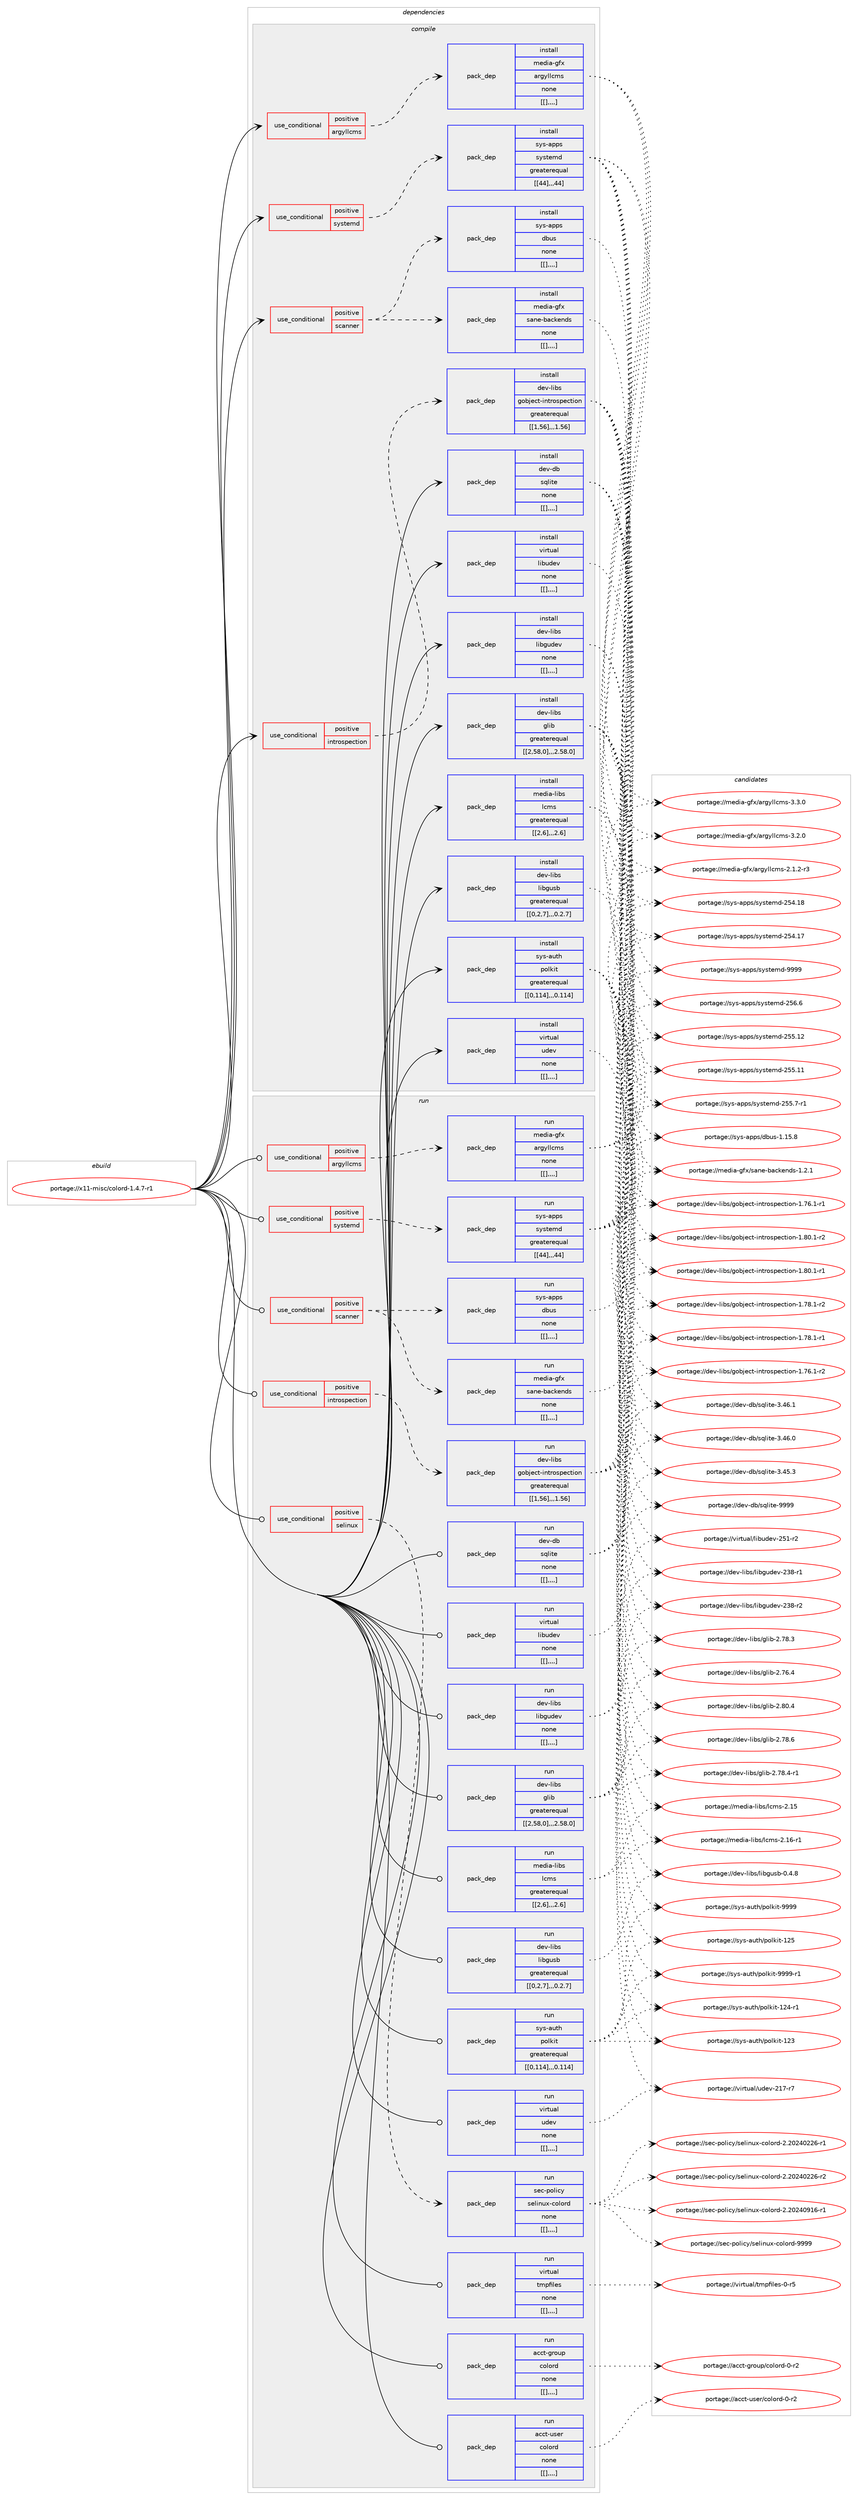 digraph prolog {

# *************
# Graph options
# *************

newrank=true;
concentrate=true;
compound=true;
graph [rankdir=LR,fontname=Helvetica,fontsize=10,ranksep=1.5];#, ranksep=2.5, nodesep=0.2];
edge  [arrowhead=vee];
node  [fontname=Helvetica,fontsize=10];

# **********
# The ebuild
# **********

subgraph cluster_leftcol {
color=gray;
label=<<i>ebuild</i>>;
id [label="portage://x11-misc/colord-1.4.7-r1", color=red, width=4, href="../x11-misc/colord-1.4.7-r1.svg"];
}

# ****************
# The dependencies
# ****************

subgraph cluster_midcol {
color=gray;
label=<<i>dependencies</i>>;
subgraph cluster_compile {
fillcolor="#eeeeee";
style=filled;
label=<<i>compile</i>>;
subgraph cond4728 {
dependency14401 [label=<<TABLE BORDER="0" CELLBORDER="1" CELLSPACING="0" CELLPADDING="4"><TR><TD ROWSPAN="3" CELLPADDING="10">use_conditional</TD></TR><TR><TD>positive</TD></TR><TR><TD>argyllcms</TD></TR></TABLE>>, shape=none, color=red];
subgraph pack9494 {
dependency14402 [label=<<TABLE BORDER="0" CELLBORDER="1" CELLSPACING="0" CELLPADDING="4" WIDTH="220"><TR><TD ROWSPAN="6" CELLPADDING="30">pack_dep</TD></TR><TR><TD WIDTH="110">install</TD></TR><TR><TD>media-gfx</TD></TR><TR><TD>argyllcms</TD></TR><TR><TD>none</TD></TR><TR><TD>[[],,,,]</TD></TR></TABLE>>, shape=none, color=blue];
}
dependency14401:e -> dependency14402:w [weight=20,style="dashed",arrowhead="vee"];
}
id:e -> dependency14401:w [weight=20,style="solid",arrowhead="vee"];
subgraph cond4729 {
dependency14403 [label=<<TABLE BORDER="0" CELLBORDER="1" CELLSPACING="0" CELLPADDING="4"><TR><TD ROWSPAN="3" CELLPADDING="10">use_conditional</TD></TR><TR><TD>positive</TD></TR><TR><TD>introspection</TD></TR></TABLE>>, shape=none, color=red];
subgraph pack9495 {
dependency14404 [label=<<TABLE BORDER="0" CELLBORDER="1" CELLSPACING="0" CELLPADDING="4" WIDTH="220"><TR><TD ROWSPAN="6" CELLPADDING="30">pack_dep</TD></TR><TR><TD WIDTH="110">install</TD></TR><TR><TD>dev-libs</TD></TR><TR><TD>gobject-introspection</TD></TR><TR><TD>greaterequal</TD></TR><TR><TD>[[1,56],,,1.56]</TD></TR></TABLE>>, shape=none, color=blue];
}
dependency14403:e -> dependency14404:w [weight=20,style="dashed",arrowhead="vee"];
}
id:e -> dependency14403:w [weight=20,style="solid",arrowhead="vee"];
subgraph cond4730 {
dependency14405 [label=<<TABLE BORDER="0" CELLBORDER="1" CELLSPACING="0" CELLPADDING="4"><TR><TD ROWSPAN="3" CELLPADDING="10">use_conditional</TD></TR><TR><TD>positive</TD></TR><TR><TD>scanner</TD></TR></TABLE>>, shape=none, color=red];
subgraph pack9496 {
dependency14406 [label=<<TABLE BORDER="0" CELLBORDER="1" CELLSPACING="0" CELLPADDING="4" WIDTH="220"><TR><TD ROWSPAN="6" CELLPADDING="30">pack_dep</TD></TR><TR><TD WIDTH="110">install</TD></TR><TR><TD>media-gfx</TD></TR><TR><TD>sane-backends</TD></TR><TR><TD>none</TD></TR><TR><TD>[[],,,,]</TD></TR></TABLE>>, shape=none, color=blue];
}
dependency14405:e -> dependency14406:w [weight=20,style="dashed",arrowhead="vee"];
subgraph pack9497 {
dependency14407 [label=<<TABLE BORDER="0" CELLBORDER="1" CELLSPACING="0" CELLPADDING="4" WIDTH="220"><TR><TD ROWSPAN="6" CELLPADDING="30">pack_dep</TD></TR><TR><TD WIDTH="110">install</TD></TR><TR><TD>sys-apps</TD></TR><TR><TD>dbus</TD></TR><TR><TD>none</TD></TR><TR><TD>[[],,,,]</TD></TR></TABLE>>, shape=none, color=blue];
}
dependency14405:e -> dependency14407:w [weight=20,style="dashed",arrowhead="vee"];
}
id:e -> dependency14405:w [weight=20,style="solid",arrowhead="vee"];
subgraph cond4731 {
dependency14408 [label=<<TABLE BORDER="0" CELLBORDER="1" CELLSPACING="0" CELLPADDING="4"><TR><TD ROWSPAN="3" CELLPADDING="10">use_conditional</TD></TR><TR><TD>positive</TD></TR><TR><TD>systemd</TD></TR></TABLE>>, shape=none, color=red];
subgraph pack9498 {
dependency14409 [label=<<TABLE BORDER="0" CELLBORDER="1" CELLSPACING="0" CELLPADDING="4" WIDTH="220"><TR><TD ROWSPAN="6" CELLPADDING="30">pack_dep</TD></TR><TR><TD WIDTH="110">install</TD></TR><TR><TD>sys-apps</TD></TR><TR><TD>systemd</TD></TR><TR><TD>greaterequal</TD></TR><TR><TD>[[44],,,44]</TD></TR></TABLE>>, shape=none, color=blue];
}
dependency14408:e -> dependency14409:w [weight=20,style="dashed",arrowhead="vee"];
}
id:e -> dependency14408:w [weight=20,style="solid",arrowhead="vee"];
subgraph pack9499 {
dependency14410 [label=<<TABLE BORDER="0" CELLBORDER="1" CELLSPACING="0" CELLPADDING="4" WIDTH="220"><TR><TD ROWSPAN="6" CELLPADDING="30">pack_dep</TD></TR><TR><TD WIDTH="110">install</TD></TR><TR><TD>dev-db</TD></TR><TR><TD>sqlite</TD></TR><TR><TD>none</TD></TR><TR><TD>[[],,,,]</TD></TR></TABLE>>, shape=none, color=blue];
}
id:e -> dependency14410:w [weight=20,style="solid",arrowhead="vee"];
subgraph pack9500 {
dependency14411 [label=<<TABLE BORDER="0" CELLBORDER="1" CELLSPACING="0" CELLPADDING="4" WIDTH="220"><TR><TD ROWSPAN="6" CELLPADDING="30">pack_dep</TD></TR><TR><TD WIDTH="110">install</TD></TR><TR><TD>dev-libs</TD></TR><TR><TD>glib</TD></TR><TR><TD>greaterequal</TD></TR><TR><TD>[[2,58,0],,,2.58.0]</TD></TR></TABLE>>, shape=none, color=blue];
}
id:e -> dependency14411:w [weight=20,style="solid",arrowhead="vee"];
subgraph pack9501 {
dependency14412 [label=<<TABLE BORDER="0" CELLBORDER="1" CELLSPACING="0" CELLPADDING="4" WIDTH="220"><TR><TD ROWSPAN="6" CELLPADDING="30">pack_dep</TD></TR><TR><TD WIDTH="110">install</TD></TR><TR><TD>dev-libs</TD></TR><TR><TD>libgudev</TD></TR><TR><TD>none</TD></TR><TR><TD>[[],,,,]</TD></TR></TABLE>>, shape=none, color=blue];
}
id:e -> dependency14412:w [weight=20,style="solid",arrowhead="vee"];
subgraph pack9502 {
dependency14413 [label=<<TABLE BORDER="0" CELLBORDER="1" CELLSPACING="0" CELLPADDING="4" WIDTH="220"><TR><TD ROWSPAN="6" CELLPADDING="30">pack_dep</TD></TR><TR><TD WIDTH="110">install</TD></TR><TR><TD>dev-libs</TD></TR><TR><TD>libgusb</TD></TR><TR><TD>greaterequal</TD></TR><TR><TD>[[0,2,7],,,0.2.7]</TD></TR></TABLE>>, shape=none, color=blue];
}
id:e -> dependency14413:w [weight=20,style="solid",arrowhead="vee"];
subgraph pack9503 {
dependency14414 [label=<<TABLE BORDER="0" CELLBORDER="1" CELLSPACING="0" CELLPADDING="4" WIDTH="220"><TR><TD ROWSPAN="6" CELLPADDING="30">pack_dep</TD></TR><TR><TD WIDTH="110">install</TD></TR><TR><TD>media-libs</TD></TR><TR><TD>lcms</TD></TR><TR><TD>greaterequal</TD></TR><TR><TD>[[2,6],,,2.6]</TD></TR></TABLE>>, shape=none, color=blue];
}
id:e -> dependency14414:w [weight=20,style="solid",arrowhead="vee"];
subgraph pack9504 {
dependency14415 [label=<<TABLE BORDER="0" CELLBORDER="1" CELLSPACING="0" CELLPADDING="4" WIDTH="220"><TR><TD ROWSPAN="6" CELLPADDING="30">pack_dep</TD></TR><TR><TD WIDTH="110">install</TD></TR><TR><TD>sys-auth</TD></TR><TR><TD>polkit</TD></TR><TR><TD>greaterequal</TD></TR><TR><TD>[[0,114],,,0.114]</TD></TR></TABLE>>, shape=none, color=blue];
}
id:e -> dependency14415:w [weight=20,style="solid",arrowhead="vee"];
subgraph pack9505 {
dependency14416 [label=<<TABLE BORDER="0" CELLBORDER="1" CELLSPACING="0" CELLPADDING="4" WIDTH="220"><TR><TD ROWSPAN="6" CELLPADDING="30">pack_dep</TD></TR><TR><TD WIDTH="110">install</TD></TR><TR><TD>virtual</TD></TR><TR><TD>libudev</TD></TR><TR><TD>none</TD></TR><TR><TD>[[],,,,]</TD></TR></TABLE>>, shape=none, color=blue];
}
id:e -> dependency14416:w [weight=20,style="solid",arrowhead="vee"];
subgraph pack9506 {
dependency14417 [label=<<TABLE BORDER="0" CELLBORDER="1" CELLSPACING="0" CELLPADDING="4" WIDTH="220"><TR><TD ROWSPAN="6" CELLPADDING="30">pack_dep</TD></TR><TR><TD WIDTH="110">install</TD></TR><TR><TD>virtual</TD></TR><TR><TD>udev</TD></TR><TR><TD>none</TD></TR><TR><TD>[[],,,,]</TD></TR></TABLE>>, shape=none, color=blue];
}
id:e -> dependency14417:w [weight=20,style="solid",arrowhead="vee"];
}
subgraph cluster_compileandrun {
fillcolor="#eeeeee";
style=filled;
label=<<i>compile and run</i>>;
}
subgraph cluster_run {
fillcolor="#eeeeee";
style=filled;
label=<<i>run</i>>;
subgraph cond4732 {
dependency14418 [label=<<TABLE BORDER="0" CELLBORDER="1" CELLSPACING="0" CELLPADDING="4"><TR><TD ROWSPAN="3" CELLPADDING="10">use_conditional</TD></TR><TR><TD>positive</TD></TR><TR><TD>argyllcms</TD></TR></TABLE>>, shape=none, color=red];
subgraph pack9507 {
dependency14419 [label=<<TABLE BORDER="0" CELLBORDER="1" CELLSPACING="0" CELLPADDING="4" WIDTH="220"><TR><TD ROWSPAN="6" CELLPADDING="30">pack_dep</TD></TR><TR><TD WIDTH="110">run</TD></TR><TR><TD>media-gfx</TD></TR><TR><TD>argyllcms</TD></TR><TR><TD>none</TD></TR><TR><TD>[[],,,,]</TD></TR></TABLE>>, shape=none, color=blue];
}
dependency14418:e -> dependency14419:w [weight=20,style="dashed",arrowhead="vee"];
}
id:e -> dependency14418:w [weight=20,style="solid",arrowhead="odot"];
subgraph cond4733 {
dependency14420 [label=<<TABLE BORDER="0" CELLBORDER="1" CELLSPACING="0" CELLPADDING="4"><TR><TD ROWSPAN="3" CELLPADDING="10">use_conditional</TD></TR><TR><TD>positive</TD></TR><TR><TD>introspection</TD></TR></TABLE>>, shape=none, color=red];
subgraph pack9508 {
dependency14421 [label=<<TABLE BORDER="0" CELLBORDER="1" CELLSPACING="0" CELLPADDING="4" WIDTH="220"><TR><TD ROWSPAN="6" CELLPADDING="30">pack_dep</TD></TR><TR><TD WIDTH="110">run</TD></TR><TR><TD>dev-libs</TD></TR><TR><TD>gobject-introspection</TD></TR><TR><TD>greaterequal</TD></TR><TR><TD>[[1,56],,,1.56]</TD></TR></TABLE>>, shape=none, color=blue];
}
dependency14420:e -> dependency14421:w [weight=20,style="dashed",arrowhead="vee"];
}
id:e -> dependency14420:w [weight=20,style="solid",arrowhead="odot"];
subgraph cond4734 {
dependency14422 [label=<<TABLE BORDER="0" CELLBORDER="1" CELLSPACING="0" CELLPADDING="4"><TR><TD ROWSPAN="3" CELLPADDING="10">use_conditional</TD></TR><TR><TD>positive</TD></TR><TR><TD>scanner</TD></TR></TABLE>>, shape=none, color=red];
subgraph pack9509 {
dependency14423 [label=<<TABLE BORDER="0" CELLBORDER="1" CELLSPACING="0" CELLPADDING="4" WIDTH="220"><TR><TD ROWSPAN="6" CELLPADDING="30">pack_dep</TD></TR><TR><TD WIDTH="110">run</TD></TR><TR><TD>media-gfx</TD></TR><TR><TD>sane-backends</TD></TR><TR><TD>none</TD></TR><TR><TD>[[],,,,]</TD></TR></TABLE>>, shape=none, color=blue];
}
dependency14422:e -> dependency14423:w [weight=20,style="dashed",arrowhead="vee"];
subgraph pack9510 {
dependency14424 [label=<<TABLE BORDER="0" CELLBORDER="1" CELLSPACING="0" CELLPADDING="4" WIDTH="220"><TR><TD ROWSPAN="6" CELLPADDING="30">pack_dep</TD></TR><TR><TD WIDTH="110">run</TD></TR><TR><TD>sys-apps</TD></TR><TR><TD>dbus</TD></TR><TR><TD>none</TD></TR><TR><TD>[[],,,,]</TD></TR></TABLE>>, shape=none, color=blue];
}
dependency14422:e -> dependency14424:w [weight=20,style="dashed",arrowhead="vee"];
}
id:e -> dependency14422:w [weight=20,style="solid",arrowhead="odot"];
subgraph cond4735 {
dependency14425 [label=<<TABLE BORDER="0" CELLBORDER="1" CELLSPACING="0" CELLPADDING="4"><TR><TD ROWSPAN="3" CELLPADDING="10">use_conditional</TD></TR><TR><TD>positive</TD></TR><TR><TD>selinux</TD></TR></TABLE>>, shape=none, color=red];
subgraph pack9511 {
dependency14426 [label=<<TABLE BORDER="0" CELLBORDER="1" CELLSPACING="0" CELLPADDING="4" WIDTH="220"><TR><TD ROWSPAN="6" CELLPADDING="30">pack_dep</TD></TR><TR><TD WIDTH="110">run</TD></TR><TR><TD>sec-policy</TD></TR><TR><TD>selinux-colord</TD></TR><TR><TD>none</TD></TR><TR><TD>[[],,,,]</TD></TR></TABLE>>, shape=none, color=blue];
}
dependency14425:e -> dependency14426:w [weight=20,style="dashed",arrowhead="vee"];
}
id:e -> dependency14425:w [weight=20,style="solid",arrowhead="odot"];
subgraph cond4736 {
dependency14427 [label=<<TABLE BORDER="0" CELLBORDER="1" CELLSPACING="0" CELLPADDING="4"><TR><TD ROWSPAN="3" CELLPADDING="10">use_conditional</TD></TR><TR><TD>positive</TD></TR><TR><TD>systemd</TD></TR></TABLE>>, shape=none, color=red];
subgraph pack9512 {
dependency14428 [label=<<TABLE BORDER="0" CELLBORDER="1" CELLSPACING="0" CELLPADDING="4" WIDTH="220"><TR><TD ROWSPAN="6" CELLPADDING="30">pack_dep</TD></TR><TR><TD WIDTH="110">run</TD></TR><TR><TD>sys-apps</TD></TR><TR><TD>systemd</TD></TR><TR><TD>greaterequal</TD></TR><TR><TD>[[44],,,44]</TD></TR></TABLE>>, shape=none, color=blue];
}
dependency14427:e -> dependency14428:w [weight=20,style="dashed",arrowhead="vee"];
}
id:e -> dependency14427:w [weight=20,style="solid",arrowhead="odot"];
subgraph pack9513 {
dependency14429 [label=<<TABLE BORDER="0" CELLBORDER="1" CELLSPACING="0" CELLPADDING="4" WIDTH="220"><TR><TD ROWSPAN="6" CELLPADDING="30">pack_dep</TD></TR><TR><TD WIDTH="110">run</TD></TR><TR><TD>acct-group</TD></TR><TR><TD>colord</TD></TR><TR><TD>none</TD></TR><TR><TD>[[],,,,]</TD></TR></TABLE>>, shape=none, color=blue];
}
id:e -> dependency14429:w [weight=20,style="solid",arrowhead="odot"];
subgraph pack9514 {
dependency14430 [label=<<TABLE BORDER="0" CELLBORDER="1" CELLSPACING="0" CELLPADDING="4" WIDTH="220"><TR><TD ROWSPAN="6" CELLPADDING="30">pack_dep</TD></TR><TR><TD WIDTH="110">run</TD></TR><TR><TD>acct-user</TD></TR><TR><TD>colord</TD></TR><TR><TD>none</TD></TR><TR><TD>[[],,,,]</TD></TR></TABLE>>, shape=none, color=blue];
}
id:e -> dependency14430:w [weight=20,style="solid",arrowhead="odot"];
subgraph pack9515 {
dependency14431 [label=<<TABLE BORDER="0" CELLBORDER="1" CELLSPACING="0" CELLPADDING="4" WIDTH="220"><TR><TD ROWSPAN="6" CELLPADDING="30">pack_dep</TD></TR><TR><TD WIDTH="110">run</TD></TR><TR><TD>dev-db</TD></TR><TR><TD>sqlite</TD></TR><TR><TD>none</TD></TR><TR><TD>[[],,,,]</TD></TR></TABLE>>, shape=none, color=blue];
}
id:e -> dependency14431:w [weight=20,style="solid",arrowhead="odot"];
subgraph pack9516 {
dependency14432 [label=<<TABLE BORDER="0" CELLBORDER="1" CELLSPACING="0" CELLPADDING="4" WIDTH="220"><TR><TD ROWSPAN="6" CELLPADDING="30">pack_dep</TD></TR><TR><TD WIDTH="110">run</TD></TR><TR><TD>dev-libs</TD></TR><TR><TD>glib</TD></TR><TR><TD>greaterequal</TD></TR><TR><TD>[[2,58,0],,,2.58.0]</TD></TR></TABLE>>, shape=none, color=blue];
}
id:e -> dependency14432:w [weight=20,style="solid",arrowhead="odot"];
subgraph pack9517 {
dependency14433 [label=<<TABLE BORDER="0" CELLBORDER="1" CELLSPACING="0" CELLPADDING="4" WIDTH="220"><TR><TD ROWSPAN="6" CELLPADDING="30">pack_dep</TD></TR><TR><TD WIDTH="110">run</TD></TR><TR><TD>dev-libs</TD></TR><TR><TD>libgudev</TD></TR><TR><TD>none</TD></TR><TR><TD>[[],,,,]</TD></TR></TABLE>>, shape=none, color=blue];
}
id:e -> dependency14433:w [weight=20,style="solid",arrowhead="odot"];
subgraph pack9518 {
dependency14434 [label=<<TABLE BORDER="0" CELLBORDER="1" CELLSPACING="0" CELLPADDING="4" WIDTH="220"><TR><TD ROWSPAN="6" CELLPADDING="30">pack_dep</TD></TR><TR><TD WIDTH="110">run</TD></TR><TR><TD>dev-libs</TD></TR><TR><TD>libgusb</TD></TR><TR><TD>greaterequal</TD></TR><TR><TD>[[0,2,7],,,0.2.7]</TD></TR></TABLE>>, shape=none, color=blue];
}
id:e -> dependency14434:w [weight=20,style="solid",arrowhead="odot"];
subgraph pack9519 {
dependency14435 [label=<<TABLE BORDER="0" CELLBORDER="1" CELLSPACING="0" CELLPADDING="4" WIDTH="220"><TR><TD ROWSPAN="6" CELLPADDING="30">pack_dep</TD></TR><TR><TD WIDTH="110">run</TD></TR><TR><TD>media-libs</TD></TR><TR><TD>lcms</TD></TR><TR><TD>greaterequal</TD></TR><TR><TD>[[2,6],,,2.6]</TD></TR></TABLE>>, shape=none, color=blue];
}
id:e -> dependency14435:w [weight=20,style="solid",arrowhead="odot"];
subgraph pack9520 {
dependency14436 [label=<<TABLE BORDER="0" CELLBORDER="1" CELLSPACING="0" CELLPADDING="4" WIDTH="220"><TR><TD ROWSPAN="6" CELLPADDING="30">pack_dep</TD></TR><TR><TD WIDTH="110">run</TD></TR><TR><TD>sys-auth</TD></TR><TR><TD>polkit</TD></TR><TR><TD>greaterequal</TD></TR><TR><TD>[[0,114],,,0.114]</TD></TR></TABLE>>, shape=none, color=blue];
}
id:e -> dependency14436:w [weight=20,style="solid",arrowhead="odot"];
subgraph pack9521 {
dependency14437 [label=<<TABLE BORDER="0" CELLBORDER="1" CELLSPACING="0" CELLPADDING="4" WIDTH="220"><TR><TD ROWSPAN="6" CELLPADDING="30">pack_dep</TD></TR><TR><TD WIDTH="110">run</TD></TR><TR><TD>virtual</TD></TR><TR><TD>libudev</TD></TR><TR><TD>none</TD></TR><TR><TD>[[],,,,]</TD></TR></TABLE>>, shape=none, color=blue];
}
id:e -> dependency14437:w [weight=20,style="solid",arrowhead="odot"];
subgraph pack9522 {
dependency14438 [label=<<TABLE BORDER="0" CELLBORDER="1" CELLSPACING="0" CELLPADDING="4" WIDTH="220"><TR><TD ROWSPAN="6" CELLPADDING="30">pack_dep</TD></TR><TR><TD WIDTH="110">run</TD></TR><TR><TD>virtual</TD></TR><TR><TD>tmpfiles</TD></TR><TR><TD>none</TD></TR><TR><TD>[[],,,,]</TD></TR></TABLE>>, shape=none, color=blue];
}
id:e -> dependency14438:w [weight=20,style="solid",arrowhead="odot"];
subgraph pack9523 {
dependency14439 [label=<<TABLE BORDER="0" CELLBORDER="1" CELLSPACING="0" CELLPADDING="4" WIDTH="220"><TR><TD ROWSPAN="6" CELLPADDING="30">pack_dep</TD></TR><TR><TD WIDTH="110">run</TD></TR><TR><TD>virtual</TD></TR><TR><TD>udev</TD></TR><TR><TD>none</TD></TR><TR><TD>[[],,,,]</TD></TR></TABLE>>, shape=none, color=blue];
}
id:e -> dependency14439:w [weight=20,style="solid",arrowhead="odot"];
}
}

# **************
# The candidates
# **************

subgraph cluster_choices {
rank=same;
color=gray;
label=<<i>candidates</i>>;

subgraph choice9494 {
color=black;
nodesep=1;
choice1091011001059745103102120479711410312110810899109115455146514648 [label="portage://media-gfx/argyllcms-3.3.0", color=red, width=4,href="../media-gfx/argyllcms-3.3.0.svg"];
choice1091011001059745103102120479711410312110810899109115455146504648 [label="portage://media-gfx/argyllcms-3.2.0", color=red, width=4,href="../media-gfx/argyllcms-3.2.0.svg"];
choice10910110010597451031021204797114103121108108991091154550464946504511451 [label="portage://media-gfx/argyllcms-2.1.2-r3", color=red, width=4,href="../media-gfx/argyllcms-2.1.2-r3.svg"];
dependency14402:e -> choice1091011001059745103102120479711410312110810899109115455146514648:w [style=dotted,weight="100"];
dependency14402:e -> choice1091011001059745103102120479711410312110810899109115455146504648:w [style=dotted,weight="100"];
dependency14402:e -> choice10910110010597451031021204797114103121108108991091154550464946504511451:w [style=dotted,weight="100"];
}
subgraph choice9495 {
color=black;
nodesep=1;
choice10010111845108105981154710311198106101991164510511011611411111511210199116105111110454946564846494511450 [label="portage://dev-libs/gobject-introspection-1.80.1-r2", color=red, width=4,href="../dev-libs/gobject-introspection-1.80.1-r2.svg"];
choice10010111845108105981154710311198106101991164510511011611411111511210199116105111110454946564846494511449 [label="portage://dev-libs/gobject-introspection-1.80.1-r1", color=red, width=4,href="../dev-libs/gobject-introspection-1.80.1-r1.svg"];
choice10010111845108105981154710311198106101991164510511011611411111511210199116105111110454946555646494511450 [label="portage://dev-libs/gobject-introspection-1.78.1-r2", color=red, width=4,href="../dev-libs/gobject-introspection-1.78.1-r2.svg"];
choice10010111845108105981154710311198106101991164510511011611411111511210199116105111110454946555646494511449 [label="portage://dev-libs/gobject-introspection-1.78.1-r1", color=red, width=4,href="../dev-libs/gobject-introspection-1.78.1-r1.svg"];
choice10010111845108105981154710311198106101991164510511011611411111511210199116105111110454946555446494511450 [label="portage://dev-libs/gobject-introspection-1.76.1-r2", color=red, width=4,href="../dev-libs/gobject-introspection-1.76.1-r2.svg"];
choice10010111845108105981154710311198106101991164510511011611411111511210199116105111110454946555446494511449 [label="portage://dev-libs/gobject-introspection-1.76.1-r1", color=red, width=4,href="../dev-libs/gobject-introspection-1.76.1-r1.svg"];
dependency14404:e -> choice10010111845108105981154710311198106101991164510511011611411111511210199116105111110454946564846494511450:w [style=dotted,weight="100"];
dependency14404:e -> choice10010111845108105981154710311198106101991164510511011611411111511210199116105111110454946564846494511449:w [style=dotted,weight="100"];
dependency14404:e -> choice10010111845108105981154710311198106101991164510511011611411111511210199116105111110454946555646494511450:w [style=dotted,weight="100"];
dependency14404:e -> choice10010111845108105981154710311198106101991164510511011611411111511210199116105111110454946555646494511449:w [style=dotted,weight="100"];
dependency14404:e -> choice10010111845108105981154710311198106101991164510511011611411111511210199116105111110454946555446494511450:w [style=dotted,weight="100"];
dependency14404:e -> choice10010111845108105981154710311198106101991164510511011611411111511210199116105111110454946555446494511449:w [style=dotted,weight="100"];
}
subgraph choice9496 {
color=black;
nodesep=1;
choice1091011001059745103102120471159711010145989799107101110100115454946504649 [label="portage://media-gfx/sane-backends-1.2.1", color=red, width=4,href="../media-gfx/sane-backends-1.2.1.svg"];
dependency14406:e -> choice1091011001059745103102120471159711010145989799107101110100115454946504649:w [style=dotted,weight="100"];
}
subgraph choice9497 {
color=black;
nodesep=1;
choice1151211154597112112115471009811711545494649534656 [label="portage://sys-apps/dbus-1.15.8", color=red, width=4,href="../sys-apps/dbus-1.15.8.svg"];
dependency14407:e -> choice1151211154597112112115471009811711545494649534656:w [style=dotted,weight="100"];
}
subgraph choice9498 {
color=black;
nodesep=1;
choice1151211154597112112115471151211151161011091004557575757 [label="portage://sys-apps/systemd-9999", color=red, width=4,href="../sys-apps/systemd-9999.svg"];
choice115121115459711211211547115121115116101109100455053544654 [label="portage://sys-apps/systemd-256.6", color=red, width=4,href="../sys-apps/systemd-256.6.svg"];
choice11512111545971121121154711512111511610110910045505353464950 [label="portage://sys-apps/systemd-255.12", color=red, width=4,href="../sys-apps/systemd-255.12.svg"];
choice11512111545971121121154711512111511610110910045505353464949 [label="portage://sys-apps/systemd-255.11", color=red, width=4,href="../sys-apps/systemd-255.11.svg"];
choice1151211154597112112115471151211151161011091004550535346554511449 [label="portage://sys-apps/systemd-255.7-r1", color=red, width=4,href="../sys-apps/systemd-255.7-r1.svg"];
choice11512111545971121121154711512111511610110910045505352464956 [label="portage://sys-apps/systemd-254.18", color=red, width=4,href="../sys-apps/systemd-254.18.svg"];
choice11512111545971121121154711512111511610110910045505352464955 [label="portage://sys-apps/systemd-254.17", color=red, width=4,href="../sys-apps/systemd-254.17.svg"];
dependency14409:e -> choice1151211154597112112115471151211151161011091004557575757:w [style=dotted,weight="100"];
dependency14409:e -> choice115121115459711211211547115121115116101109100455053544654:w [style=dotted,weight="100"];
dependency14409:e -> choice11512111545971121121154711512111511610110910045505353464950:w [style=dotted,weight="100"];
dependency14409:e -> choice11512111545971121121154711512111511610110910045505353464949:w [style=dotted,weight="100"];
dependency14409:e -> choice1151211154597112112115471151211151161011091004550535346554511449:w [style=dotted,weight="100"];
dependency14409:e -> choice11512111545971121121154711512111511610110910045505352464956:w [style=dotted,weight="100"];
dependency14409:e -> choice11512111545971121121154711512111511610110910045505352464955:w [style=dotted,weight="100"];
}
subgraph choice9499 {
color=black;
nodesep=1;
choice1001011184510098471151131081051161014557575757 [label="portage://dev-db/sqlite-9999", color=red, width=4,href="../dev-db/sqlite-9999.svg"];
choice10010111845100984711511310810511610145514652544649 [label="portage://dev-db/sqlite-3.46.1", color=red, width=4,href="../dev-db/sqlite-3.46.1.svg"];
choice10010111845100984711511310810511610145514652544648 [label="portage://dev-db/sqlite-3.46.0", color=red, width=4,href="../dev-db/sqlite-3.46.0.svg"];
choice10010111845100984711511310810511610145514652534651 [label="portage://dev-db/sqlite-3.45.3", color=red, width=4,href="../dev-db/sqlite-3.45.3.svg"];
dependency14410:e -> choice1001011184510098471151131081051161014557575757:w [style=dotted,weight="100"];
dependency14410:e -> choice10010111845100984711511310810511610145514652544649:w [style=dotted,weight="100"];
dependency14410:e -> choice10010111845100984711511310810511610145514652544648:w [style=dotted,weight="100"];
dependency14410:e -> choice10010111845100984711511310810511610145514652534651:w [style=dotted,weight="100"];
}
subgraph choice9500 {
color=black;
nodesep=1;
choice1001011184510810598115471031081059845504656484652 [label="portage://dev-libs/glib-2.80.4", color=red, width=4,href="../dev-libs/glib-2.80.4.svg"];
choice1001011184510810598115471031081059845504655564654 [label="portage://dev-libs/glib-2.78.6", color=red, width=4,href="../dev-libs/glib-2.78.6.svg"];
choice10010111845108105981154710310810598455046555646524511449 [label="portage://dev-libs/glib-2.78.4-r1", color=red, width=4,href="../dev-libs/glib-2.78.4-r1.svg"];
choice1001011184510810598115471031081059845504655564651 [label="portage://dev-libs/glib-2.78.3", color=red, width=4,href="../dev-libs/glib-2.78.3.svg"];
choice1001011184510810598115471031081059845504655544652 [label="portage://dev-libs/glib-2.76.4", color=red, width=4,href="../dev-libs/glib-2.76.4.svg"];
dependency14411:e -> choice1001011184510810598115471031081059845504656484652:w [style=dotted,weight="100"];
dependency14411:e -> choice1001011184510810598115471031081059845504655564654:w [style=dotted,weight="100"];
dependency14411:e -> choice10010111845108105981154710310810598455046555646524511449:w [style=dotted,weight="100"];
dependency14411:e -> choice1001011184510810598115471031081059845504655564651:w [style=dotted,weight="100"];
dependency14411:e -> choice1001011184510810598115471031081059845504655544652:w [style=dotted,weight="100"];
}
subgraph choice9501 {
color=black;
nodesep=1;
choice10010111845108105981154710810598103117100101118455051564511450 [label="portage://dev-libs/libgudev-238-r2", color=red, width=4,href="../dev-libs/libgudev-238-r2.svg"];
choice10010111845108105981154710810598103117100101118455051564511449 [label="portage://dev-libs/libgudev-238-r1", color=red, width=4,href="../dev-libs/libgudev-238-r1.svg"];
dependency14412:e -> choice10010111845108105981154710810598103117100101118455051564511450:w [style=dotted,weight="100"];
dependency14412:e -> choice10010111845108105981154710810598103117100101118455051564511449:w [style=dotted,weight="100"];
}
subgraph choice9502 {
color=black;
nodesep=1;
choice1001011184510810598115471081059810311711598454846524656 [label="portage://dev-libs/libgusb-0.4.8", color=red, width=4,href="../dev-libs/libgusb-0.4.8.svg"];
dependency14413:e -> choice1001011184510810598115471081059810311711598454846524656:w [style=dotted,weight="100"];
}
subgraph choice9503 {
color=black;
nodesep=1;
choice109101100105974510810598115471089910911545504649544511449 [label="portage://media-libs/lcms-2.16-r1", color=red, width=4,href="../media-libs/lcms-2.16-r1.svg"];
choice10910110010597451081059811547108991091154550464953 [label="portage://media-libs/lcms-2.15", color=red, width=4,href="../media-libs/lcms-2.15.svg"];
dependency14414:e -> choice109101100105974510810598115471089910911545504649544511449:w [style=dotted,weight="100"];
dependency14414:e -> choice10910110010597451081059811547108991091154550464953:w [style=dotted,weight="100"];
}
subgraph choice9504 {
color=black;
nodesep=1;
choice11512111545971171161044711211110810710511645575757574511449 [label="portage://sys-auth/polkit-9999-r1", color=red, width=4,href="../sys-auth/polkit-9999-r1.svg"];
choice1151211154597117116104471121111081071051164557575757 [label="portage://sys-auth/polkit-9999", color=red, width=4,href="../sys-auth/polkit-9999.svg"];
choice11512111545971171161044711211110810710511645495053 [label="portage://sys-auth/polkit-125", color=red, width=4,href="../sys-auth/polkit-125.svg"];
choice115121115459711711610447112111108107105116454950524511449 [label="portage://sys-auth/polkit-124-r1", color=red, width=4,href="../sys-auth/polkit-124-r1.svg"];
choice11512111545971171161044711211110810710511645495051 [label="portage://sys-auth/polkit-123", color=red, width=4,href="../sys-auth/polkit-123.svg"];
dependency14415:e -> choice11512111545971171161044711211110810710511645575757574511449:w [style=dotted,weight="100"];
dependency14415:e -> choice1151211154597117116104471121111081071051164557575757:w [style=dotted,weight="100"];
dependency14415:e -> choice11512111545971171161044711211110810710511645495053:w [style=dotted,weight="100"];
dependency14415:e -> choice115121115459711711610447112111108107105116454950524511449:w [style=dotted,weight="100"];
dependency14415:e -> choice11512111545971171161044711211110810710511645495051:w [style=dotted,weight="100"];
}
subgraph choice9505 {
color=black;
nodesep=1;
choice118105114116117971084710810598117100101118455053494511450 [label="portage://virtual/libudev-251-r2", color=red, width=4,href="../virtual/libudev-251-r2.svg"];
dependency14416:e -> choice118105114116117971084710810598117100101118455053494511450:w [style=dotted,weight="100"];
}
subgraph choice9506 {
color=black;
nodesep=1;
choice1181051141161179710847117100101118455049554511455 [label="portage://virtual/udev-217-r7", color=red, width=4,href="../virtual/udev-217-r7.svg"];
dependency14417:e -> choice1181051141161179710847117100101118455049554511455:w [style=dotted,weight="100"];
}
subgraph choice9507 {
color=black;
nodesep=1;
choice1091011001059745103102120479711410312110810899109115455146514648 [label="portage://media-gfx/argyllcms-3.3.0", color=red, width=4,href="../media-gfx/argyllcms-3.3.0.svg"];
choice1091011001059745103102120479711410312110810899109115455146504648 [label="portage://media-gfx/argyllcms-3.2.0", color=red, width=4,href="../media-gfx/argyllcms-3.2.0.svg"];
choice10910110010597451031021204797114103121108108991091154550464946504511451 [label="portage://media-gfx/argyllcms-2.1.2-r3", color=red, width=4,href="../media-gfx/argyllcms-2.1.2-r3.svg"];
dependency14419:e -> choice1091011001059745103102120479711410312110810899109115455146514648:w [style=dotted,weight="100"];
dependency14419:e -> choice1091011001059745103102120479711410312110810899109115455146504648:w [style=dotted,weight="100"];
dependency14419:e -> choice10910110010597451031021204797114103121108108991091154550464946504511451:w [style=dotted,weight="100"];
}
subgraph choice9508 {
color=black;
nodesep=1;
choice10010111845108105981154710311198106101991164510511011611411111511210199116105111110454946564846494511450 [label="portage://dev-libs/gobject-introspection-1.80.1-r2", color=red, width=4,href="../dev-libs/gobject-introspection-1.80.1-r2.svg"];
choice10010111845108105981154710311198106101991164510511011611411111511210199116105111110454946564846494511449 [label="portage://dev-libs/gobject-introspection-1.80.1-r1", color=red, width=4,href="../dev-libs/gobject-introspection-1.80.1-r1.svg"];
choice10010111845108105981154710311198106101991164510511011611411111511210199116105111110454946555646494511450 [label="portage://dev-libs/gobject-introspection-1.78.1-r2", color=red, width=4,href="../dev-libs/gobject-introspection-1.78.1-r2.svg"];
choice10010111845108105981154710311198106101991164510511011611411111511210199116105111110454946555646494511449 [label="portage://dev-libs/gobject-introspection-1.78.1-r1", color=red, width=4,href="../dev-libs/gobject-introspection-1.78.1-r1.svg"];
choice10010111845108105981154710311198106101991164510511011611411111511210199116105111110454946555446494511450 [label="portage://dev-libs/gobject-introspection-1.76.1-r2", color=red, width=4,href="../dev-libs/gobject-introspection-1.76.1-r2.svg"];
choice10010111845108105981154710311198106101991164510511011611411111511210199116105111110454946555446494511449 [label="portage://dev-libs/gobject-introspection-1.76.1-r1", color=red, width=4,href="../dev-libs/gobject-introspection-1.76.1-r1.svg"];
dependency14421:e -> choice10010111845108105981154710311198106101991164510511011611411111511210199116105111110454946564846494511450:w [style=dotted,weight="100"];
dependency14421:e -> choice10010111845108105981154710311198106101991164510511011611411111511210199116105111110454946564846494511449:w [style=dotted,weight="100"];
dependency14421:e -> choice10010111845108105981154710311198106101991164510511011611411111511210199116105111110454946555646494511450:w [style=dotted,weight="100"];
dependency14421:e -> choice10010111845108105981154710311198106101991164510511011611411111511210199116105111110454946555646494511449:w [style=dotted,weight="100"];
dependency14421:e -> choice10010111845108105981154710311198106101991164510511011611411111511210199116105111110454946555446494511450:w [style=dotted,weight="100"];
dependency14421:e -> choice10010111845108105981154710311198106101991164510511011611411111511210199116105111110454946555446494511449:w [style=dotted,weight="100"];
}
subgraph choice9509 {
color=black;
nodesep=1;
choice1091011001059745103102120471159711010145989799107101110100115454946504649 [label="portage://media-gfx/sane-backends-1.2.1", color=red, width=4,href="../media-gfx/sane-backends-1.2.1.svg"];
dependency14423:e -> choice1091011001059745103102120471159711010145989799107101110100115454946504649:w [style=dotted,weight="100"];
}
subgraph choice9510 {
color=black;
nodesep=1;
choice1151211154597112112115471009811711545494649534656 [label="portage://sys-apps/dbus-1.15.8", color=red, width=4,href="../sys-apps/dbus-1.15.8.svg"];
dependency14424:e -> choice1151211154597112112115471009811711545494649534656:w [style=dotted,weight="100"];
}
subgraph choice9511 {
color=black;
nodesep=1;
choice1151019945112111108105991214711510110810511011712045991111081111141004557575757 [label="portage://sec-policy/selinux-colord-9999", color=red, width=4,href="../sec-policy/selinux-colord-9999.svg"];
choice11510199451121111081059912147115101108105110117120459911110811111410045504650485052485749544511449 [label="portage://sec-policy/selinux-colord-2.20240916-r1", color=red, width=4,href="../sec-policy/selinux-colord-2.20240916-r1.svg"];
choice11510199451121111081059912147115101108105110117120459911110811111410045504650485052485050544511450 [label="portage://sec-policy/selinux-colord-2.20240226-r2", color=red, width=4,href="../sec-policy/selinux-colord-2.20240226-r2.svg"];
choice11510199451121111081059912147115101108105110117120459911110811111410045504650485052485050544511449 [label="portage://sec-policy/selinux-colord-2.20240226-r1", color=red, width=4,href="../sec-policy/selinux-colord-2.20240226-r1.svg"];
dependency14426:e -> choice1151019945112111108105991214711510110810511011712045991111081111141004557575757:w [style=dotted,weight="100"];
dependency14426:e -> choice11510199451121111081059912147115101108105110117120459911110811111410045504650485052485749544511449:w [style=dotted,weight="100"];
dependency14426:e -> choice11510199451121111081059912147115101108105110117120459911110811111410045504650485052485050544511450:w [style=dotted,weight="100"];
dependency14426:e -> choice11510199451121111081059912147115101108105110117120459911110811111410045504650485052485050544511449:w [style=dotted,weight="100"];
}
subgraph choice9512 {
color=black;
nodesep=1;
choice1151211154597112112115471151211151161011091004557575757 [label="portage://sys-apps/systemd-9999", color=red, width=4,href="../sys-apps/systemd-9999.svg"];
choice115121115459711211211547115121115116101109100455053544654 [label="portage://sys-apps/systemd-256.6", color=red, width=4,href="../sys-apps/systemd-256.6.svg"];
choice11512111545971121121154711512111511610110910045505353464950 [label="portage://sys-apps/systemd-255.12", color=red, width=4,href="../sys-apps/systemd-255.12.svg"];
choice11512111545971121121154711512111511610110910045505353464949 [label="portage://sys-apps/systemd-255.11", color=red, width=4,href="../sys-apps/systemd-255.11.svg"];
choice1151211154597112112115471151211151161011091004550535346554511449 [label="portage://sys-apps/systemd-255.7-r1", color=red, width=4,href="../sys-apps/systemd-255.7-r1.svg"];
choice11512111545971121121154711512111511610110910045505352464956 [label="portage://sys-apps/systemd-254.18", color=red, width=4,href="../sys-apps/systemd-254.18.svg"];
choice11512111545971121121154711512111511610110910045505352464955 [label="portage://sys-apps/systemd-254.17", color=red, width=4,href="../sys-apps/systemd-254.17.svg"];
dependency14428:e -> choice1151211154597112112115471151211151161011091004557575757:w [style=dotted,weight="100"];
dependency14428:e -> choice115121115459711211211547115121115116101109100455053544654:w [style=dotted,weight="100"];
dependency14428:e -> choice11512111545971121121154711512111511610110910045505353464950:w [style=dotted,weight="100"];
dependency14428:e -> choice11512111545971121121154711512111511610110910045505353464949:w [style=dotted,weight="100"];
dependency14428:e -> choice1151211154597112112115471151211151161011091004550535346554511449:w [style=dotted,weight="100"];
dependency14428:e -> choice11512111545971121121154711512111511610110910045505352464956:w [style=dotted,weight="100"];
dependency14428:e -> choice11512111545971121121154711512111511610110910045505352464955:w [style=dotted,weight="100"];
}
subgraph choice9513 {
color=black;
nodesep=1;
choice97999911645103114111117112479911110811111410045484511450 [label="portage://acct-group/colord-0-r2", color=red, width=4,href="../acct-group/colord-0-r2.svg"];
dependency14429:e -> choice97999911645103114111117112479911110811111410045484511450:w [style=dotted,weight="100"];
}
subgraph choice9514 {
color=black;
nodesep=1;
choice97999911645117115101114479911110811111410045484511450 [label="portage://acct-user/colord-0-r2", color=red, width=4,href="../acct-user/colord-0-r2.svg"];
dependency14430:e -> choice97999911645117115101114479911110811111410045484511450:w [style=dotted,weight="100"];
}
subgraph choice9515 {
color=black;
nodesep=1;
choice1001011184510098471151131081051161014557575757 [label="portage://dev-db/sqlite-9999", color=red, width=4,href="../dev-db/sqlite-9999.svg"];
choice10010111845100984711511310810511610145514652544649 [label="portage://dev-db/sqlite-3.46.1", color=red, width=4,href="../dev-db/sqlite-3.46.1.svg"];
choice10010111845100984711511310810511610145514652544648 [label="portage://dev-db/sqlite-3.46.0", color=red, width=4,href="../dev-db/sqlite-3.46.0.svg"];
choice10010111845100984711511310810511610145514652534651 [label="portage://dev-db/sqlite-3.45.3", color=red, width=4,href="../dev-db/sqlite-3.45.3.svg"];
dependency14431:e -> choice1001011184510098471151131081051161014557575757:w [style=dotted,weight="100"];
dependency14431:e -> choice10010111845100984711511310810511610145514652544649:w [style=dotted,weight="100"];
dependency14431:e -> choice10010111845100984711511310810511610145514652544648:w [style=dotted,weight="100"];
dependency14431:e -> choice10010111845100984711511310810511610145514652534651:w [style=dotted,weight="100"];
}
subgraph choice9516 {
color=black;
nodesep=1;
choice1001011184510810598115471031081059845504656484652 [label="portage://dev-libs/glib-2.80.4", color=red, width=4,href="../dev-libs/glib-2.80.4.svg"];
choice1001011184510810598115471031081059845504655564654 [label="portage://dev-libs/glib-2.78.6", color=red, width=4,href="../dev-libs/glib-2.78.6.svg"];
choice10010111845108105981154710310810598455046555646524511449 [label="portage://dev-libs/glib-2.78.4-r1", color=red, width=4,href="../dev-libs/glib-2.78.4-r1.svg"];
choice1001011184510810598115471031081059845504655564651 [label="portage://dev-libs/glib-2.78.3", color=red, width=4,href="../dev-libs/glib-2.78.3.svg"];
choice1001011184510810598115471031081059845504655544652 [label="portage://dev-libs/glib-2.76.4", color=red, width=4,href="../dev-libs/glib-2.76.4.svg"];
dependency14432:e -> choice1001011184510810598115471031081059845504656484652:w [style=dotted,weight="100"];
dependency14432:e -> choice1001011184510810598115471031081059845504655564654:w [style=dotted,weight="100"];
dependency14432:e -> choice10010111845108105981154710310810598455046555646524511449:w [style=dotted,weight="100"];
dependency14432:e -> choice1001011184510810598115471031081059845504655564651:w [style=dotted,weight="100"];
dependency14432:e -> choice1001011184510810598115471031081059845504655544652:w [style=dotted,weight="100"];
}
subgraph choice9517 {
color=black;
nodesep=1;
choice10010111845108105981154710810598103117100101118455051564511450 [label="portage://dev-libs/libgudev-238-r2", color=red, width=4,href="../dev-libs/libgudev-238-r2.svg"];
choice10010111845108105981154710810598103117100101118455051564511449 [label="portage://dev-libs/libgudev-238-r1", color=red, width=4,href="../dev-libs/libgudev-238-r1.svg"];
dependency14433:e -> choice10010111845108105981154710810598103117100101118455051564511450:w [style=dotted,weight="100"];
dependency14433:e -> choice10010111845108105981154710810598103117100101118455051564511449:w [style=dotted,weight="100"];
}
subgraph choice9518 {
color=black;
nodesep=1;
choice1001011184510810598115471081059810311711598454846524656 [label="portage://dev-libs/libgusb-0.4.8", color=red, width=4,href="../dev-libs/libgusb-0.4.8.svg"];
dependency14434:e -> choice1001011184510810598115471081059810311711598454846524656:w [style=dotted,weight="100"];
}
subgraph choice9519 {
color=black;
nodesep=1;
choice109101100105974510810598115471089910911545504649544511449 [label="portage://media-libs/lcms-2.16-r1", color=red, width=4,href="../media-libs/lcms-2.16-r1.svg"];
choice10910110010597451081059811547108991091154550464953 [label="portage://media-libs/lcms-2.15", color=red, width=4,href="../media-libs/lcms-2.15.svg"];
dependency14435:e -> choice109101100105974510810598115471089910911545504649544511449:w [style=dotted,weight="100"];
dependency14435:e -> choice10910110010597451081059811547108991091154550464953:w [style=dotted,weight="100"];
}
subgraph choice9520 {
color=black;
nodesep=1;
choice11512111545971171161044711211110810710511645575757574511449 [label="portage://sys-auth/polkit-9999-r1", color=red, width=4,href="../sys-auth/polkit-9999-r1.svg"];
choice1151211154597117116104471121111081071051164557575757 [label="portage://sys-auth/polkit-9999", color=red, width=4,href="../sys-auth/polkit-9999.svg"];
choice11512111545971171161044711211110810710511645495053 [label="portage://sys-auth/polkit-125", color=red, width=4,href="../sys-auth/polkit-125.svg"];
choice115121115459711711610447112111108107105116454950524511449 [label="portage://sys-auth/polkit-124-r1", color=red, width=4,href="../sys-auth/polkit-124-r1.svg"];
choice11512111545971171161044711211110810710511645495051 [label="portage://sys-auth/polkit-123", color=red, width=4,href="../sys-auth/polkit-123.svg"];
dependency14436:e -> choice11512111545971171161044711211110810710511645575757574511449:w [style=dotted,weight="100"];
dependency14436:e -> choice1151211154597117116104471121111081071051164557575757:w [style=dotted,weight="100"];
dependency14436:e -> choice11512111545971171161044711211110810710511645495053:w [style=dotted,weight="100"];
dependency14436:e -> choice115121115459711711610447112111108107105116454950524511449:w [style=dotted,weight="100"];
dependency14436:e -> choice11512111545971171161044711211110810710511645495051:w [style=dotted,weight="100"];
}
subgraph choice9521 {
color=black;
nodesep=1;
choice118105114116117971084710810598117100101118455053494511450 [label="portage://virtual/libudev-251-r2", color=red, width=4,href="../virtual/libudev-251-r2.svg"];
dependency14437:e -> choice118105114116117971084710810598117100101118455053494511450:w [style=dotted,weight="100"];
}
subgraph choice9522 {
color=black;
nodesep=1;
choice118105114116117971084711610911210210510810111545484511453 [label="portage://virtual/tmpfiles-0-r5", color=red, width=4,href="../virtual/tmpfiles-0-r5.svg"];
dependency14438:e -> choice118105114116117971084711610911210210510810111545484511453:w [style=dotted,weight="100"];
}
subgraph choice9523 {
color=black;
nodesep=1;
choice1181051141161179710847117100101118455049554511455 [label="portage://virtual/udev-217-r7", color=red, width=4,href="../virtual/udev-217-r7.svg"];
dependency14439:e -> choice1181051141161179710847117100101118455049554511455:w [style=dotted,weight="100"];
}
}

}
